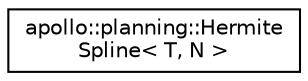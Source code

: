 digraph "Graphical Class Hierarchy"
{
  edge [fontname="Helvetica",fontsize="10",labelfontname="Helvetica",labelfontsize="10"];
  node [fontname="Helvetica",fontsize="10",shape=record];
  rankdir="LR";
  Node1 [label="apollo::planning::Hermite\lSpline\< T, N \>",height=0.2,width=0.4,color="black", fillcolor="white", style="filled",URL="$classapollo_1_1planning_1_1HermiteSpline.html"];
}
